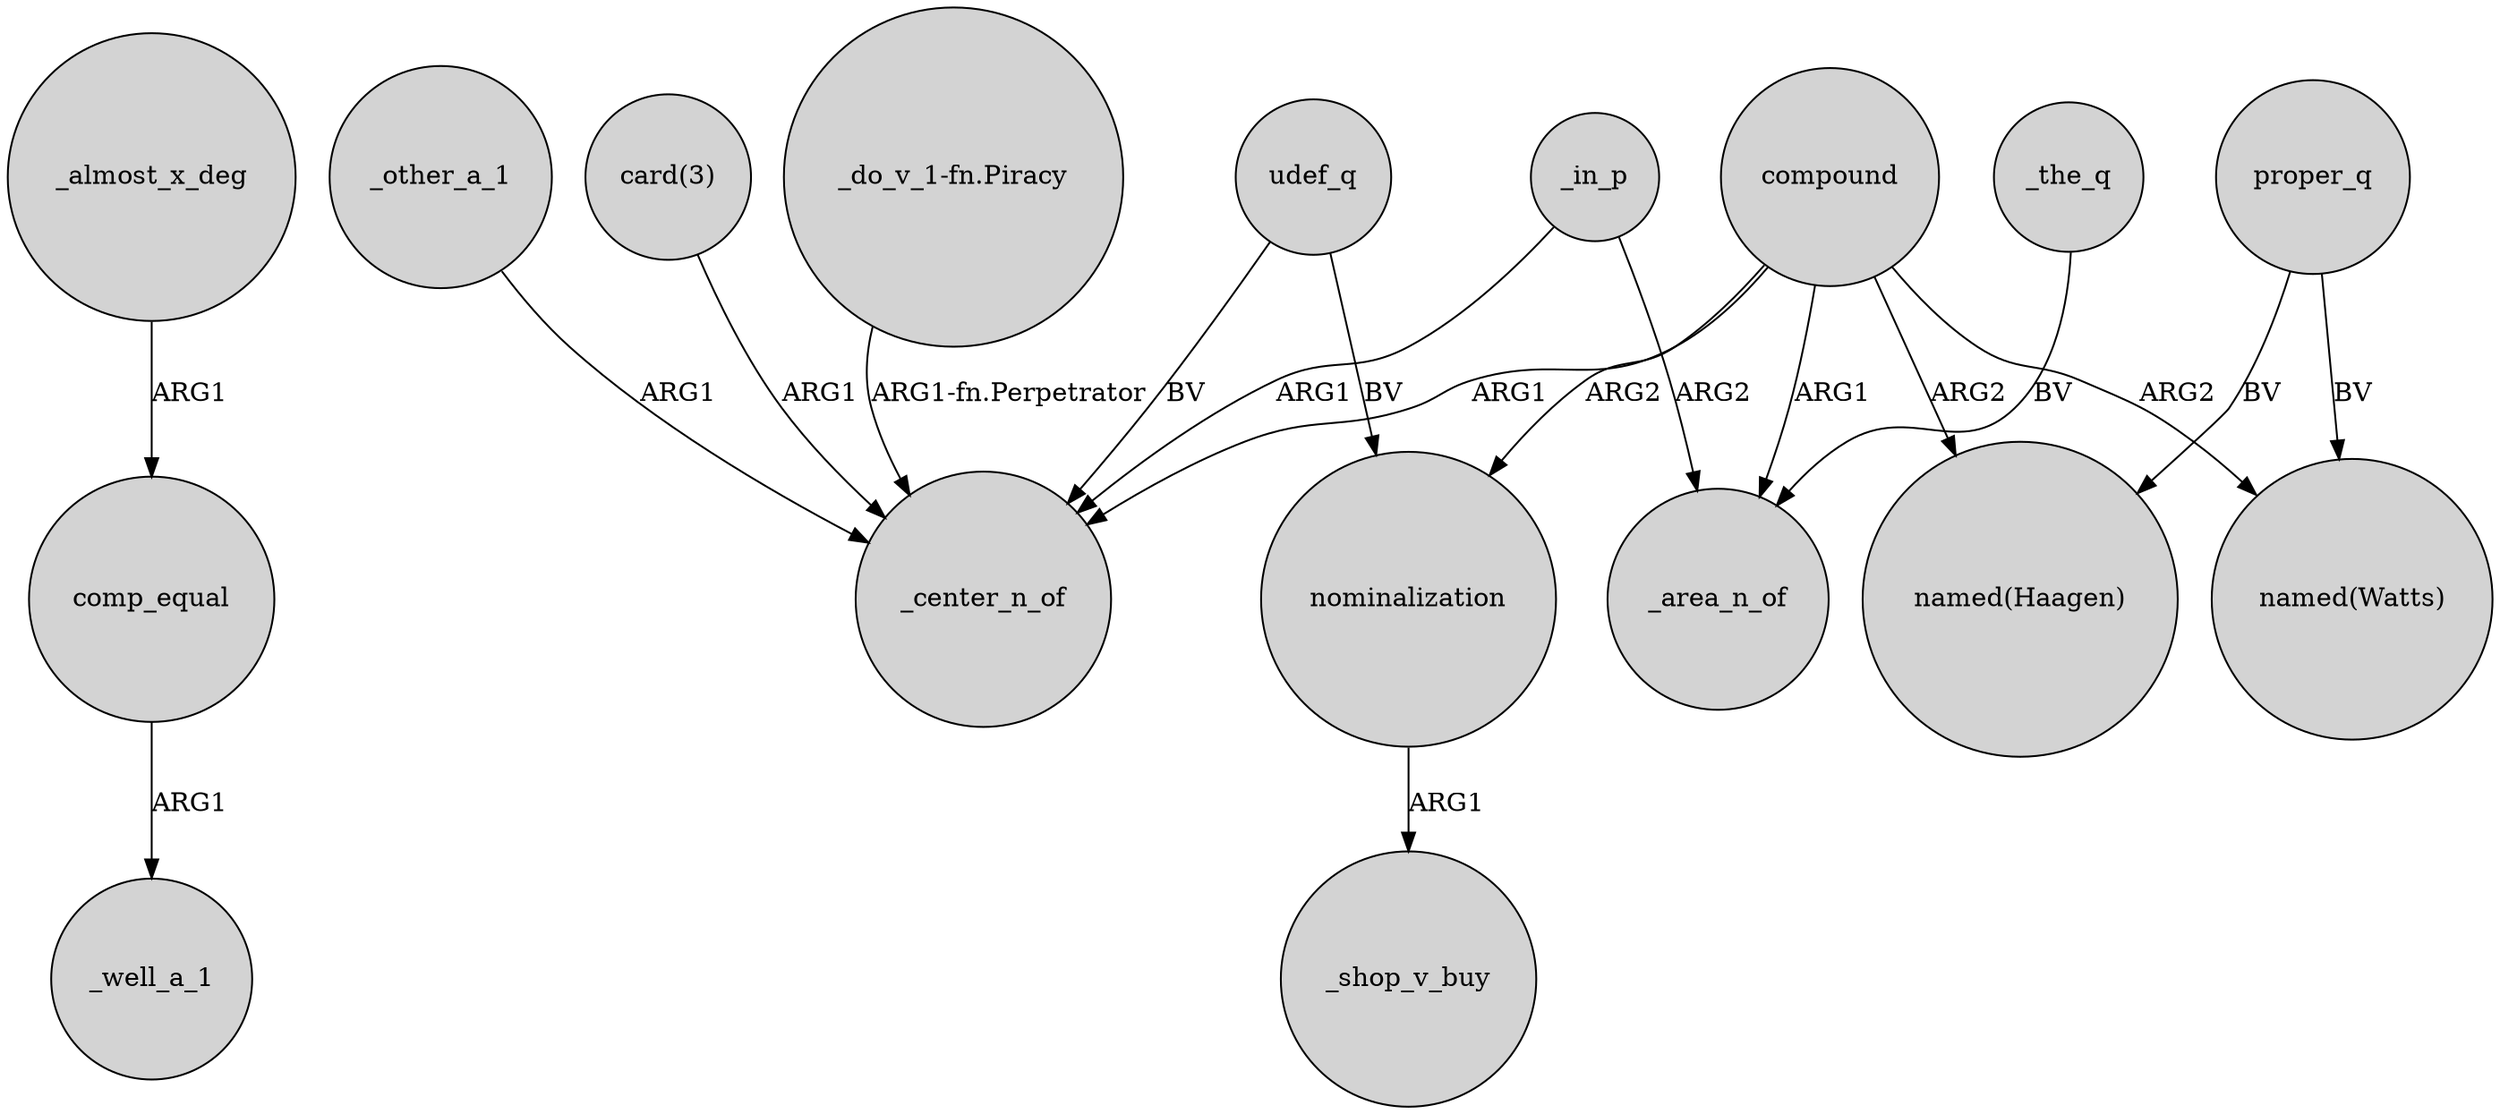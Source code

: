 digraph {
	node [shape=circle style=filled]
	_almost_x_deg -> comp_equal [label=ARG1]
	"card(3)" -> _center_n_of [label=ARG1]
	comp_equal -> _well_a_1 [label=ARG1]
	udef_q -> _center_n_of [label=BV]
	proper_q -> "named(Watts)" [label=BV]
	"_do_v_1-fn.Piracy" -> _center_n_of [label="ARG1-fn.Perpetrator"]
	compound -> "named(Watts)" [label=ARG2]
	_other_a_1 -> _center_n_of [label=ARG1]
	proper_q -> "named(Haagen)" [label=BV]
	nominalization -> _shop_v_buy [label=ARG1]
	_in_p -> _center_n_of [label=ARG1]
	compound -> nominalization [label=ARG2]
	_in_p -> _area_n_of [label=ARG2]
	compound -> _center_n_of [label=ARG1]
	compound -> "named(Haagen)" [label=ARG2]
	_the_q -> _area_n_of [label=BV]
	compound -> _area_n_of [label=ARG1]
	udef_q -> nominalization [label=BV]
}
